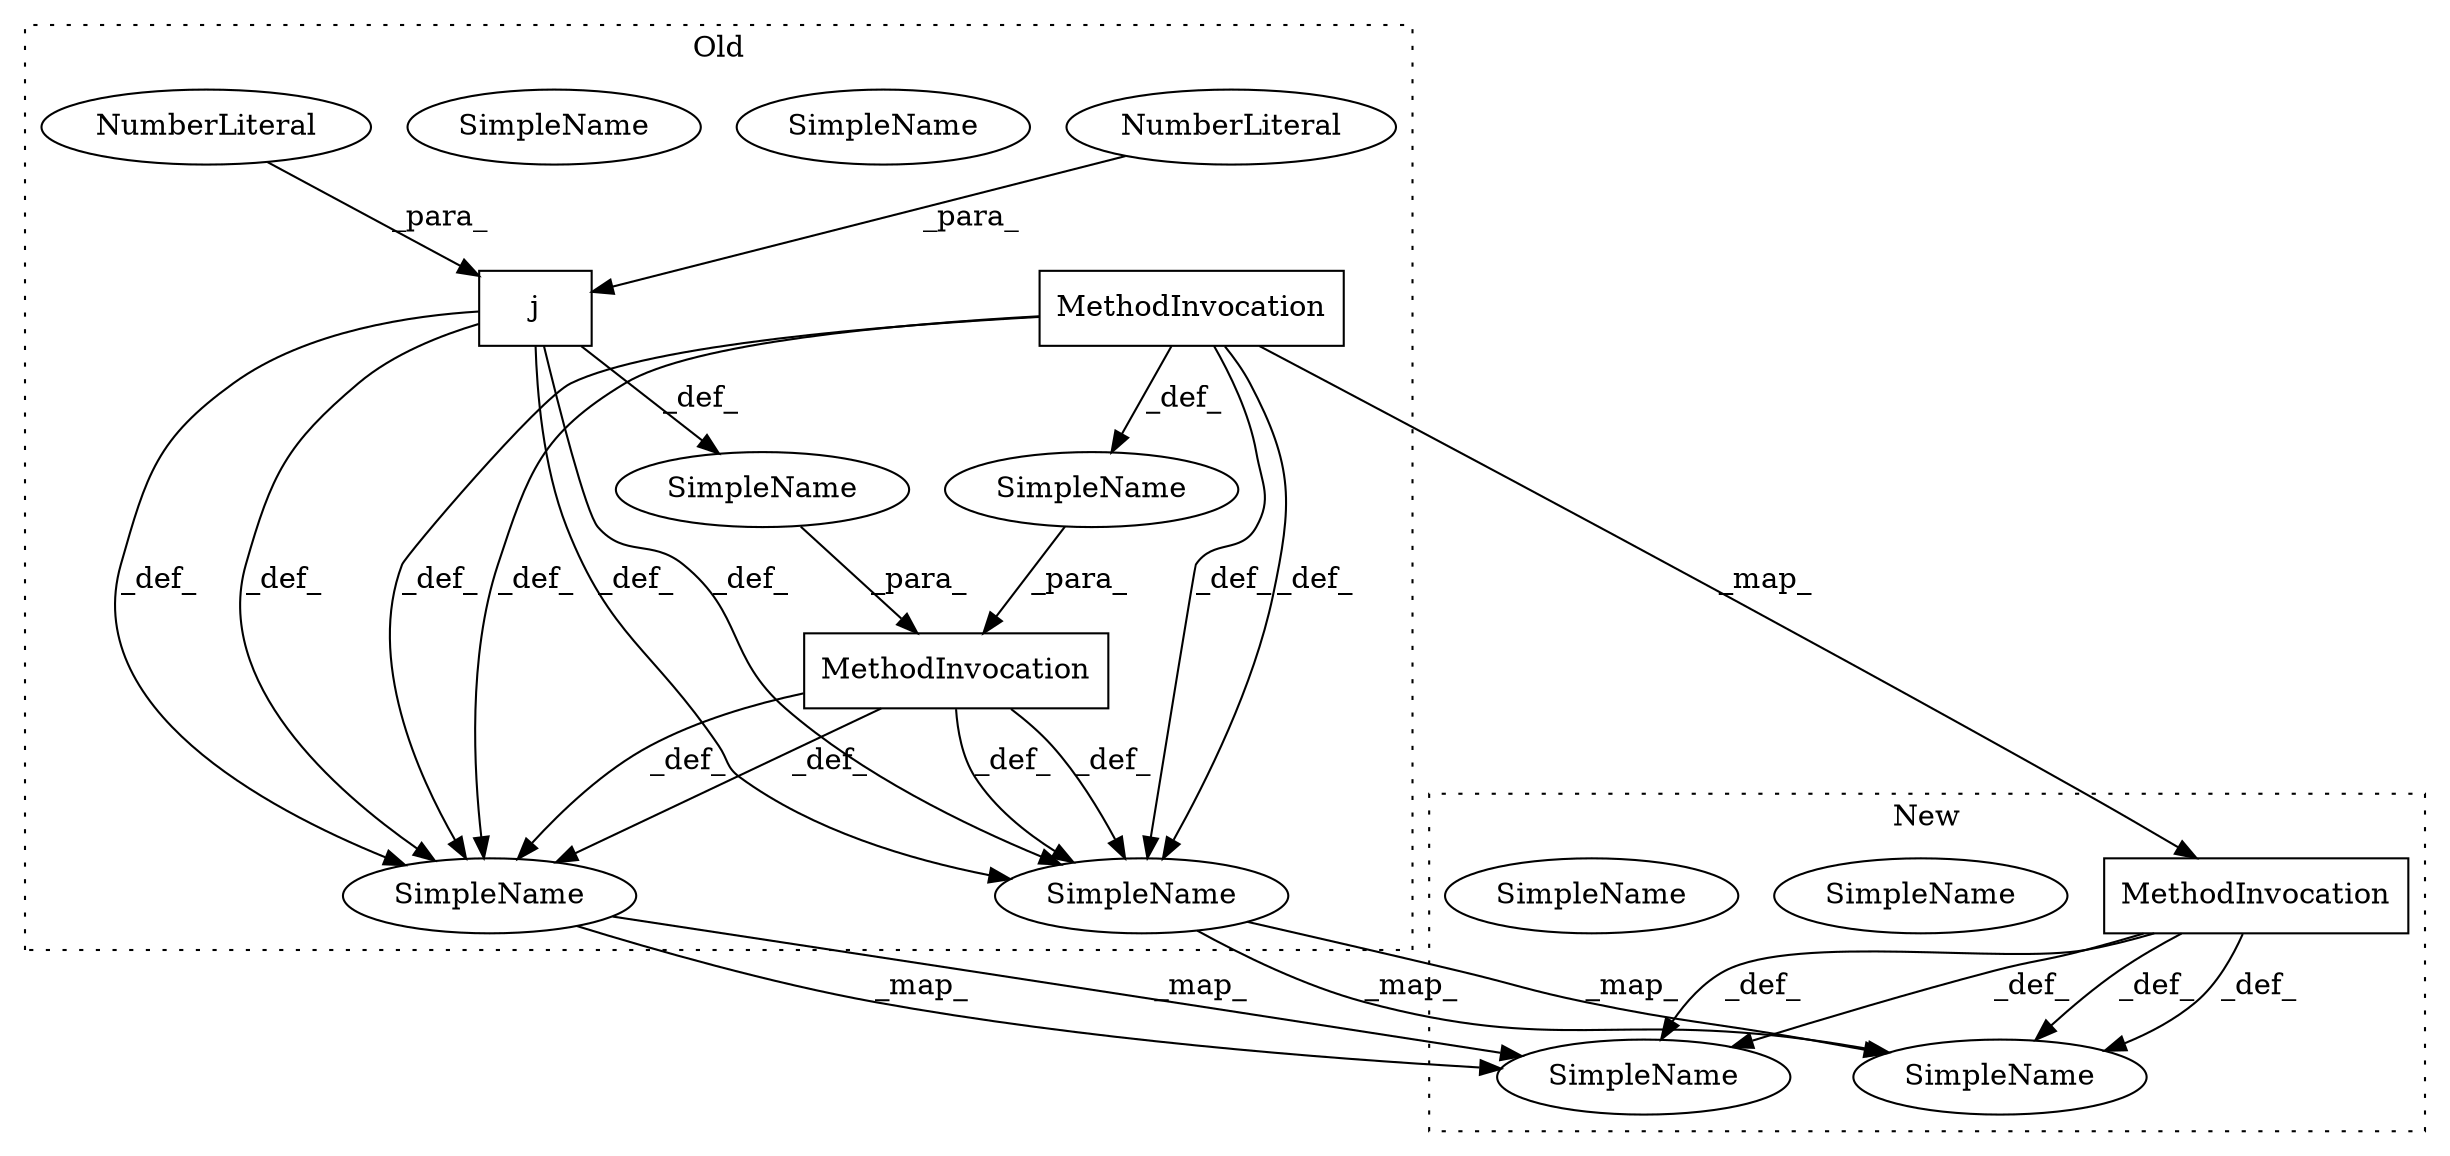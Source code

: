 digraph G {
subgraph cluster0 {
1 [label="MethodInvocation" a="32" s="1855,1985" l="11,2" shape="box"];
3 [label="MethodInvocation" a="32" s="1866,1933" l="27,1" shape="box"];
4 [label="NumberLiteral" a="34" s="1956" l="1" shape="ellipse"];
5 [label="SimpleName" a="42" s="1839" l="4" shape="ellipse"];
6 [label="SimpleName" a="42" s="1995" l="4" shape="ellipse"];
7 [label="SimpleName" a="42" s="" l="" shape="ellipse"];
10 [label="SimpleName" a="42" s="1995" l="4" shape="ellipse"];
11 [label="SimpleName" a="42" s="" l="" shape="ellipse"];
12 [label="SimpleName" a="42" s="1839" l="4" shape="ellipse"];
15 [label="j" a="106" s="1942" l="43" shape="box"];
16 [label="NumberLiteral" a="34" s="1970" l="1" shape="ellipse"];
label = "Old";
style="dotted";
}
subgraph cluster1 {
2 [label="MethodInvocation" a="32" s="1694,1761" l="27,1" shape="box"];
8 [label="SimpleName" a="42" s="1689" l="4" shape="ellipse"];
9 [label="SimpleName" a="42" s="1770" l="4" shape="ellipse"];
13 [label="SimpleName" a="42" s="1689" l="4" shape="ellipse"];
14 [label="SimpleName" a="42" s="1770" l="4" shape="ellipse"];
label = "New";
style="dotted";
}
1 -> 10 [label="_def_"];
1 -> 5 [label="_def_"];
1 -> 10 [label="_def_"];
1 -> 5 [label="_def_"];
2 -> 14 [label="_def_"];
2 -> 14 [label="_def_"];
2 -> 8 [label="_def_"];
2 -> 8 [label="_def_"];
3 -> 5 [label="_def_"];
3 -> 5 [label="_def_"];
3 -> 10 [label="_def_"];
3 -> 7 [label="_def_"];
3 -> 2 [label="_map_"];
3 -> 10 [label="_def_"];
4 -> 15 [label="_para_"];
5 -> 8 [label="_map_"];
5 -> 8 [label="_map_"];
7 -> 1 [label="_para_"];
10 -> 14 [label="_map_"];
10 -> 14 [label="_map_"];
11 -> 1 [label="_para_"];
15 -> 10 [label="_def_"];
15 -> 5 [label="_def_"];
15 -> 10 [label="_def_"];
15 -> 5 [label="_def_"];
15 -> 11 [label="_def_"];
16 -> 15 [label="_para_"];
}